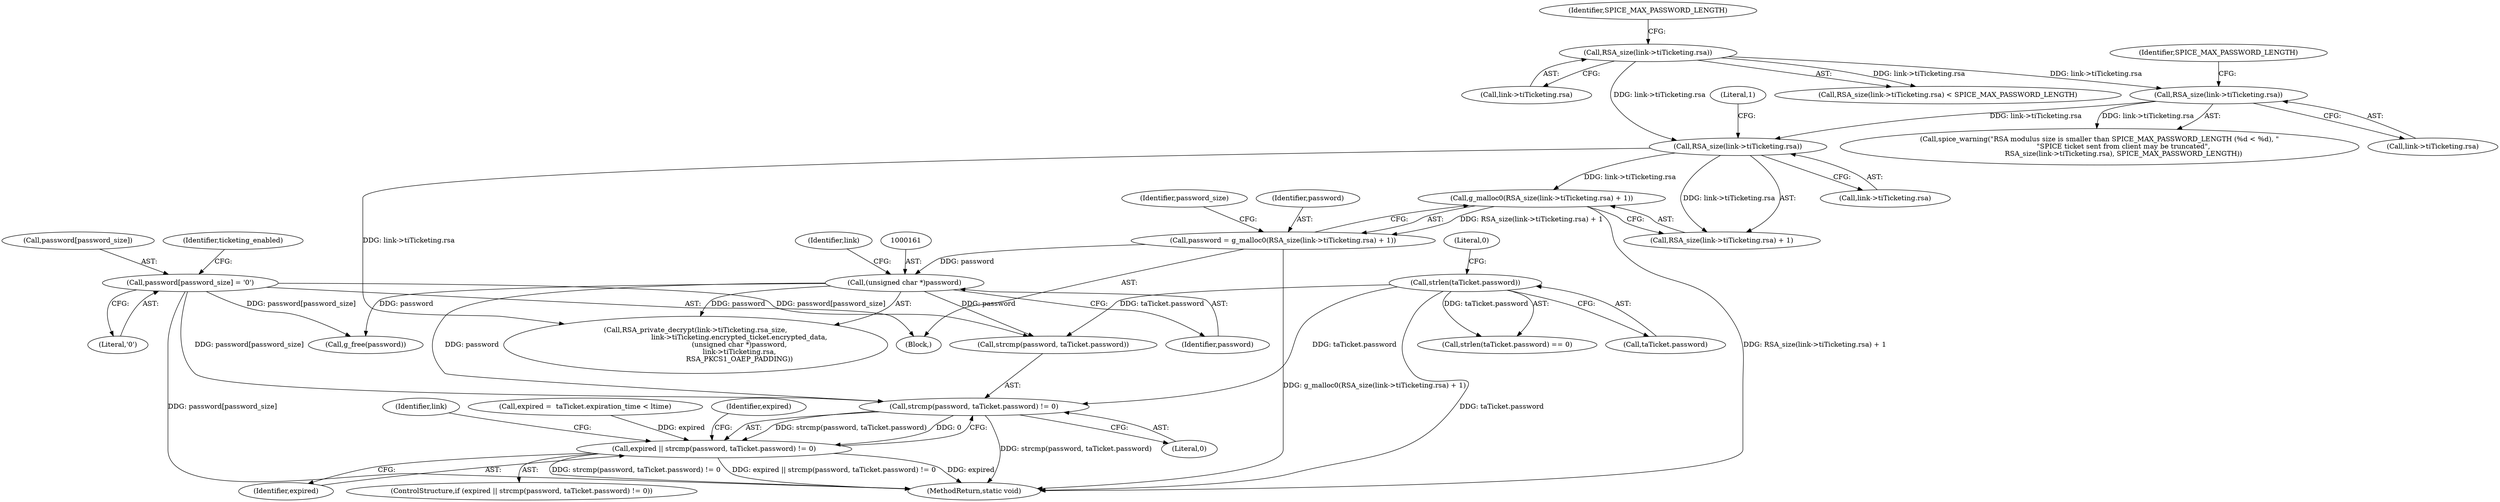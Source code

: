 digraph "0_spice_8af619009660b24e0b41ad26b30289eea288fcc2@API" {
"1000216" [label="(Call,strcmp(password, taTicket.password) != 0)"];
"1000181" [label="(Call,password[password_size] = '\0')"];
"1000160" [label="(Call,(unsigned char *)password)"];
"1000134" [label="(Call,password = g_malloc0(RSA_size(link->tiTicketing.rsa) + 1))"];
"1000136" [label="(Call,g_malloc0(RSA_size(link->tiTicketing.rsa) + 1))"];
"1000138" [label="(Call,RSA_size(link->tiTicketing.rsa))"];
"1000117" [label="(Call,RSA_size(link->tiTicketing.rsa))"];
"1000127" [label="(Call,RSA_size(link->tiTicketing.rsa))"];
"1000204" [label="(Call,strlen(taTicket.password))"];
"1000214" [label="(Call,expired || strcmp(password, taTicket.password) != 0)"];
"1000182" [label="(Call,password[password_size])"];
"1000139" [label="(Call,link->tiTicketing.rsa)"];
"1000188" [label="(Identifier,ticketing_enabled)"];
"1000128" [label="(Call,link->tiTicketing.rsa)"];
"1000246" [label="(MethodReturn,static void)"];
"1000137" [label="(Call,RSA_size(link->tiTicketing.rsa) + 1)"];
"1000215" [label="(Identifier,expired)"];
"1000222" [label="(Literal,0)"];
"1000205" [label="(Call,taTicket.password)"];
"1000225" [label="(Identifier,expired)"];
"1000117" [label="(Call,RSA_size(link->tiTicketing.rsa))"];
"1000204" [label="(Call,strlen(taTicket.password))"];
"1000213" [label="(ControlStructure,if (expired || strcmp(password, taTicket.password) != 0))"];
"1000165" [label="(Identifier,link)"];
"1000118" [label="(Call,link->tiTicketing.rsa)"];
"1000136" [label="(Call,g_malloc0(RSA_size(link->tiTicketing.rsa) + 1))"];
"1000138" [label="(Call,RSA_size(link->tiTicketing.rsa))"];
"1000160" [label="(Call,(unsigned char *)password)"];
"1000135" [label="(Identifier,password)"];
"1000216" [label="(Call,strcmp(password, taTicket.password) != 0)"];
"1000214" [label="(Call,expired || strcmp(password, taTicket.password) != 0)"];
"1000147" [label="(Call,RSA_private_decrypt(link->tiTicketing.rsa_size,\n                                        link->tiTicketing.encrypted_ticket.encrypted_data,\n                                        (unsigned char *)password,\n                                        link->tiTicketing.rsa,\n                                        RSA_PKCS1_OAEP_PADDING))"];
"1000203" [label="(Call,strlen(taTicket.password) == 0)"];
"1000146" [label="(Identifier,password_size)"];
"1000217" [label="(Call,strcmp(password, taTicket.password))"];
"1000133" [label="(Identifier,SPICE_MAX_PASSWORD_LENGTH)"];
"1000125" [label="(Call,spice_warning(\"RSA modulus size is smaller than SPICE_MAX_PASSWORD_LENGTH (%d < %d), \"\n                      \"SPICE ticket sent from client may be truncated\",\n                      RSA_size(link->tiTicketing.rsa), SPICE_MAX_PASSWORD_LENGTH))"];
"1000162" [label="(Identifier,password)"];
"1000127" [label="(Call,RSA_size(link->tiTicketing.rsa))"];
"1000235" [label="(Identifier,link)"];
"1000102" [label="(Block,)"];
"1000244" [label="(Call,g_free(password))"];
"1000116" [label="(Call,RSA_size(link->tiTicketing.rsa) < SPICE_MAX_PASSWORD_LENGTH)"];
"1000195" [label="(Call,expired =  taTicket.expiration_time < ltime)"];
"1000134" [label="(Call,password = g_malloc0(RSA_size(link->tiTicketing.rsa) + 1))"];
"1000185" [label="(Literal,'\0')"];
"1000208" [label="(Literal,0)"];
"1000123" [label="(Identifier,SPICE_MAX_PASSWORD_LENGTH)"];
"1000181" [label="(Call,password[password_size] = '\0')"];
"1000144" [label="(Literal,1)"];
"1000216" -> "1000214"  [label="AST: "];
"1000216" -> "1000222"  [label="CFG: "];
"1000217" -> "1000216"  [label="AST: "];
"1000222" -> "1000216"  [label="AST: "];
"1000214" -> "1000216"  [label="CFG: "];
"1000216" -> "1000246"  [label="DDG: strcmp(password, taTicket.password)"];
"1000216" -> "1000214"  [label="DDG: strcmp(password, taTicket.password)"];
"1000216" -> "1000214"  [label="DDG: 0"];
"1000181" -> "1000216"  [label="DDG: password[password_size]"];
"1000160" -> "1000216"  [label="DDG: password"];
"1000204" -> "1000216"  [label="DDG: taTicket.password"];
"1000181" -> "1000102"  [label="AST: "];
"1000181" -> "1000185"  [label="CFG: "];
"1000182" -> "1000181"  [label="AST: "];
"1000185" -> "1000181"  [label="AST: "];
"1000188" -> "1000181"  [label="CFG: "];
"1000181" -> "1000246"  [label="DDG: password[password_size]"];
"1000181" -> "1000217"  [label="DDG: password[password_size]"];
"1000181" -> "1000244"  [label="DDG: password[password_size]"];
"1000160" -> "1000147"  [label="AST: "];
"1000160" -> "1000162"  [label="CFG: "];
"1000161" -> "1000160"  [label="AST: "];
"1000162" -> "1000160"  [label="AST: "];
"1000165" -> "1000160"  [label="CFG: "];
"1000160" -> "1000147"  [label="DDG: password"];
"1000134" -> "1000160"  [label="DDG: password"];
"1000160" -> "1000217"  [label="DDG: password"];
"1000160" -> "1000244"  [label="DDG: password"];
"1000134" -> "1000102"  [label="AST: "];
"1000134" -> "1000136"  [label="CFG: "];
"1000135" -> "1000134"  [label="AST: "];
"1000136" -> "1000134"  [label="AST: "];
"1000146" -> "1000134"  [label="CFG: "];
"1000134" -> "1000246"  [label="DDG: g_malloc0(RSA_size(link->tiTicketing.rsa) + 1)"];
"1000136" -> "1000134"  [label="DDG: RSA_size(link->tiTicketing.rsa) + 1"];
"1000136" -> "1000137"  [label="CFG: "];
"1000137" -> "1000136"  [label="AST: "];
"1000136" -> "1000246"  [label="DDG: RSA_size(link->tiTicketing.rsa) + 1"];
"1000138" -> "1000136"  [label="DDG: link->tiTicketing.rsa"];
"1000138" -> "1000137"  [label="AST: "];
"1000138" -> "1000139"  [label="CFG: "];
"1000139" -> "1000138"  [label="AST: "];
"1000144" -> "1000138"  [label="CFG: "];
"1000138" -> "1000137"  [label="DDG: link->tiTicketing.rsa"];
"1000117" -> "1000138"  [label="DDG: link->tiTicketing.rsa"];
"1000127" -> "1000138"  [label="DDG: link->tiTicketing.rsa"];
"1000138" -> "1000147"  [label="DDG: link->tiTicketing.rsa"];
"1000117" -> "1000116"  [label="AST: "];
"1000117" -> "1000118"  [label="CFG: "];
"1000118" -> "1000117"  [label="AST: "];
"1000123" -> "1000117"  [label="CFG: "];
"1000117" -> "1000116"  [label="DDG: link->tiTicketing.rsa"];
"1000117" -> "1000127"  [label="DDG: link->tiTicketing.rsa"];
"1000127" -> "1000125"  [label="AST: "];
"1000127" -> "1000128"  [label="CFG: "];
"1000128" -> "1000127"  [label="AST: "];
"1000133" -> "1000127"  [label="CFG: "];
"1000127" -> "1000125"  [label="DDG: link->tiTicketing.rsa"];
"1000204" -> "1000203"  [label="AST: "];
"1000204" -> "1000205"  [label="CFG: "];
"1000205" -> "1000204"  [label="AST: "];
"1000208" -> "1000204"  [label="CFG: "];
"1000204" -> "1000246"  [label="DDG: taTicket.password"];
"1000204" -> "1000203"  [label="DDG: taTicket.password"];
"1000204" -> "1000217"  [label="DDG: taTicket.password"];
"1000214" -> "1000213"  [label="AST: "];
"1000214" -> "1000215"  [label="CFG: "];
"1000215" -> "1000214"  [label="AST: "];
"1000225" -> "1000214"  [label="CFG: "];
"1000235" -> "1000214"  [label="CFG: "];
"1000214" -> "1000246"  [label="DDG: strcmp(password, taTicket.password) != 0"];
"1000214" -> "1000246"  [label="DDG: expired || strcmp(password, taTicket.password) != 0"];
"1000214" -> "1000246"  [label="DDG: expired"];
"1000195" -> "1000214"  [label="DDG: expired"];
}
